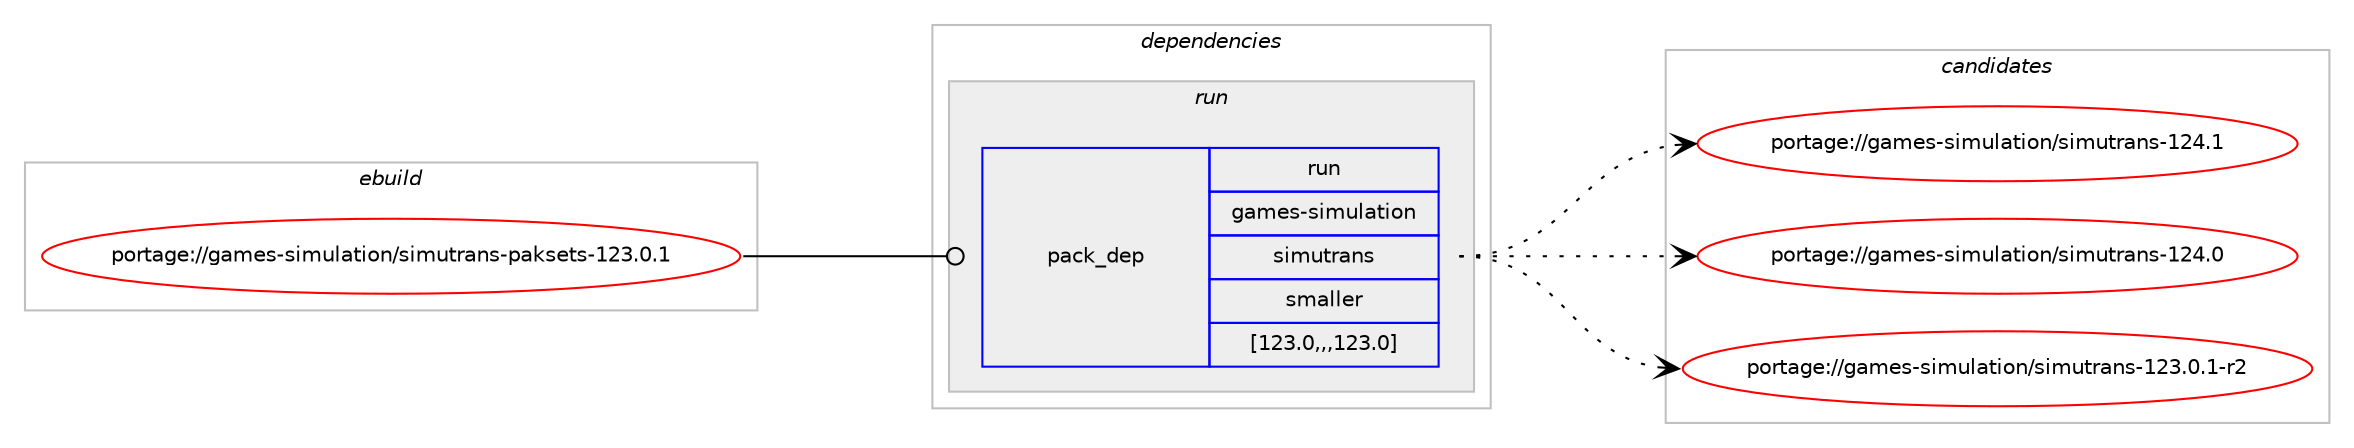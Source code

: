 digraph prolog {

# *************
# Graph options
# *************

newrank=true;
concentrate=true;
compound=true;
graph [rankdir=LR,fontname=Helvetica,fontsize=10,ranksep=1.5];#, ranksep=2.5, nodesep=0.2];
edge  [arrowhead=vee];
node  [fontname=Helvetica,fontsize=10];

# **********
# The ebuild
# **********

subgraph cluster_leftcol {
color=gray;
label=<<i>ebuild</i>>;
id [label="portage://games-simulation/simutrans-paksets-123.0.1", color=red, width=4, href="../games-simulation/simutrans-paksets-123.0.1.svg"];
}

# ****************
# The dependencies
# ****************

subgraph cluster_midcol {
color=gray;
label=<<i>dependencies</i>>;
subgraph cluster_compile {
fillcolor="#eeeeee";
style=filled;
label=<<i>compile</i>>;
}
subgraph cluster_compileandrun {
fillcolor="#eeeeee";
style=filled;
label=<<i>compile and run</i>>;
}
subgraph cluster_run {
fillcolor="#eeeeee";
style=filled;
label=<<i>run</i>>;
subgraph pack167560 {
dependency233785 [label=<<TABLE BORDER="0" CELLBORDER="1" CELLSPACING="0" CELLPADDING="4" WIDTH="220"><TR><TD ROWSPAN="6" CELLPADDING="30">pack_dep</TD></TR><TR><TD WIDTH="110">run</TD></TR><TR><TD>games-simulation</TD></TR><TR><TD>simutrans</TD></TR><TR><TD>smaller</TD></TR><TR><TD>[123.0,,,123.0]</TD></TR></TABLE>>, shape=none, color=blue];
}
id:e -> dependency233785:w [weight=20,style="solid",arrowhead="odot"];
}
}

# **************
# The candidates
# **************

subgraph cluster_choices {
rank=same;
color=gray;
label=<<i>candidates</i>>;

subgraph choice167560 {
color=black;
nodesep=1;
choice1039710910111545115105109117108971161051111104711510510911711611497110115454950524649 [label="portage://games-simulation/simutrans-124.1", color=red, width=4,href="../games-simulation/simutrans-124.1.svg"];
choice1039710910111545115105109117108971161051111104711510510911711611497110115454950524648 [label="portage://games-simulation/simutrans-124.0", color=red, width=4,href="../games-simulation/simutrans-124.0.svg"];
choice103971091011154511510510911710897116105111110471151051091171161149711011545495051464846494511450 [label="portage://games-simulation/simutrans-123.0.1-r2", color=red, width=4,href="../games-simulation/simutrans-123.0.1-r2.svg"];
dependency233785:e -> choice1039710910111545115105109117108971161051111104711510510911711611497110115454950524649:w [style=dotted,weight="100"];
dependency233785:e -> choice1039710910111545115105109117108971161051111104711510510911711611497110115454950524648:w [style=dotted,weight="100"];
dependency233785:e -> choice103971091011154511510510911710897116105111110471151051091171161149711011545495051464846494511450:w [style=dotted,weight="100"];
}
}

}
